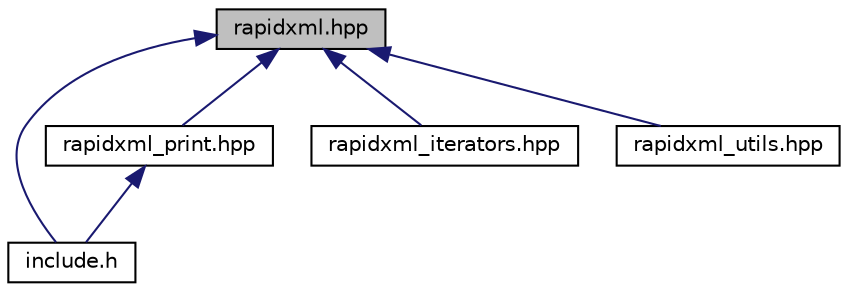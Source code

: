 digraph "rapidxml.hpp"
{
  edge [fontname="Helvetica",fontsize="10",labelfontname="Helvetica",labelfontsize="10"];
  node [fontname="Helvetica",fontsize="10",shape=record];
  Node1 [label="rapidxml.hpp",height=0.2,width=0.4,color="black", fillcolor="grey75", style="filled", fontcolor="black"];
  Node1 -> Node2 [dir="back",color="midnightblue",fontsize="10",style="solid",fontname="Helvetica"];
  Node2 [label="include.h",height=0.2,width=0.4,color="black", fillcolor="white", style="filled",URL="$include_8h_source.html"];
  Node1 -> Node3 [dir="back",color="midnightblue",fontsize="10",style="solid",fontname="Helvetica"];
  Node3 [label="rapidxml_print.hpp",height=0.2,width=0.4,color="black", fillcolor="white", style="filled",URL="$rapidxml__print_8hpp.html",tooltip="This file contains rapidxml printer implementation. "];
  Node3 -> Node2 [dir="back",color="midnightblue",fontsize="10",style="solid",fontname="Helvetica"];
  Node1 -> Node4 [dir="back",color="midnightblue",fontsize="10",style="solid",fontname="Helvetica"];
  Node4 [label="rapidxml_iterators.hpp",height=0.2,width=0.4,color="black", fillcolor="white", style="filled",URL="$rapidxml__iterators_8hpp.html",tooltip="This file contains rapidxml iterators. "];
  Node1 -> Node5 [dir="back",color="midnightblue",fontsize="10",style="solid",fontname="Helvetica"];
  Node5 [label="rapidxml_utils.hpp",height=0.2,width=0.4,color="black", fillcolor="white", style="filled",URL="$rapidxml__utils_8hpp.html"];
}
